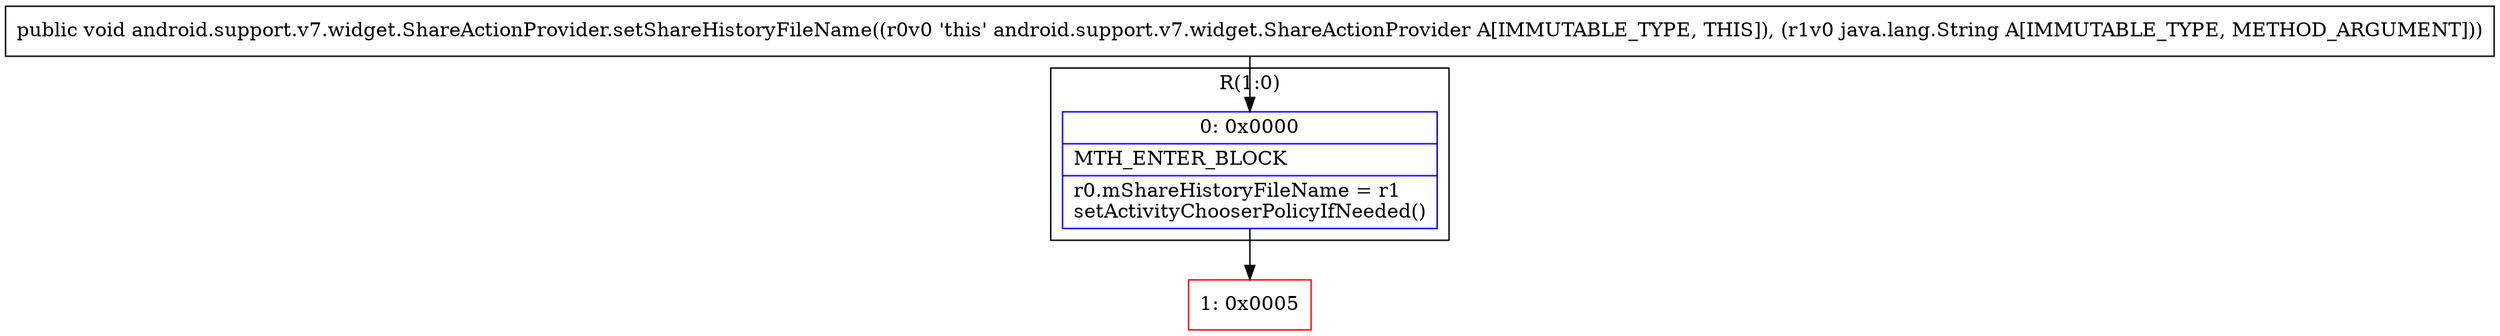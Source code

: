 digraph "CFG forandroid.support.v7.widget.ShareActionProvider.setShareHistoryFileName(Ljava\/lang\/String;)V" {
subgraph cluster_Region_1687103092 {
label = "R(1:0)";
node [shape=record,color=blue];
Node_0 [shape=record,label="{0\:\ 0x0000|MTH_ENTER_BLOCK\l|r0.mShareHistoryFileName = r1\lsetActivityChooserPolicyIfNeeded()\l}"];
}
Node_1 [shape=record,color=red,label="{1\:\ 0x0005}"];
MethodNode[shape=record,label="{public void android.support.v7.widget.ShareActionProvider.setShareHistoryFileName((r0v0 'this' android.support.v7.widget.ShareActionProvider A[IMMUTABLE_TYPE, THIS]), (r1v0 java.lang.String A[IMMUTABLE_TYPE, METHOD_ARGUMENT])) }"];
MethodNode -> Node_0;
Node_0 -> Node_1;
}

